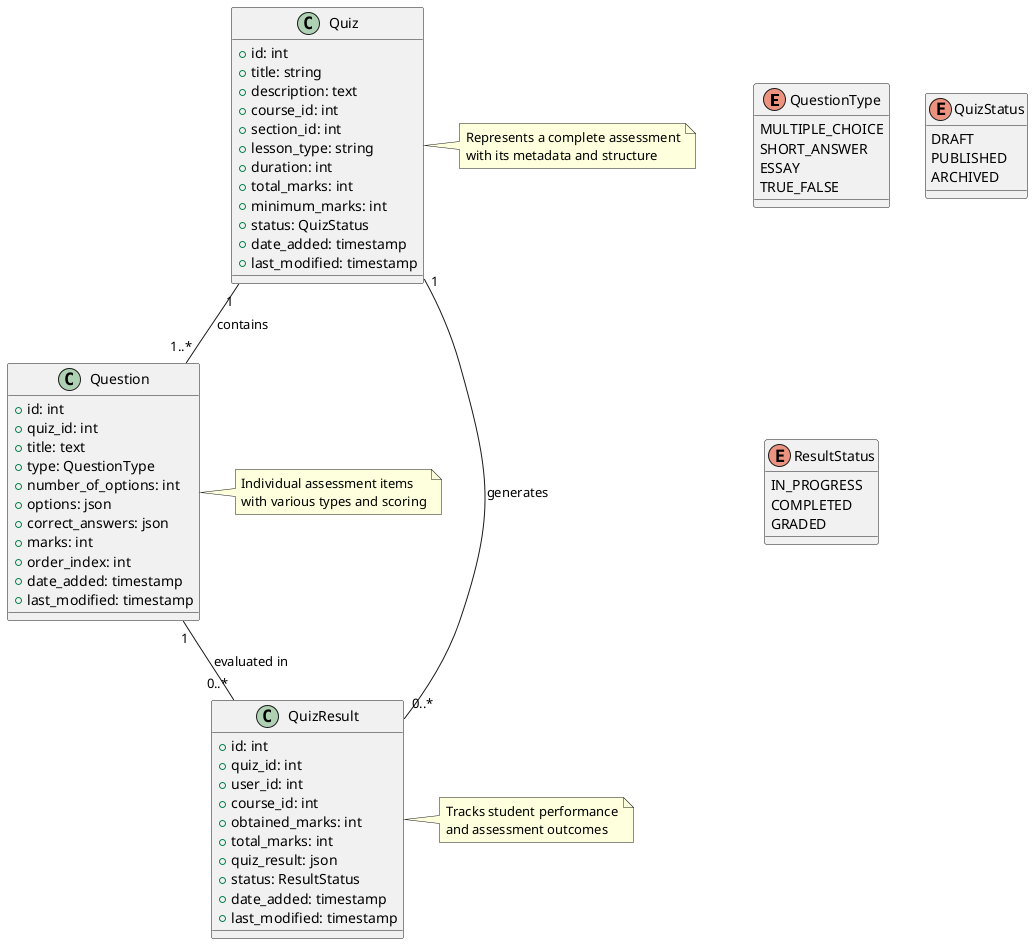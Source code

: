 @startuml Assessment System

' Enums
enum QuestionType {
    MULTIPLE_CHOICE
    SHORT_ANSWER
    ESSAY
    TRUE_FALSE
}

enum QuizStatus {
    DRAFT
    PUBLISHED
    ARCHIVED
}

enum ResultStatus {
    IN_PROGRESS
    COMPLETED
    GRADED
}

' Classes
class Quiz {
    +id: int
    +title: string
    +description: text
    +course_id: int
    +section_id: int
    +lesson_type: string
    +duration: int
    +total_marks: int
    +minimum_marks: int
    +status: QuizStatus
    +date_added: timestamp
    +last_modified: timestamp
}

class Question {
    +id: int
    +quiz_id: int
    +title: text
    +type: QuestionType
    +number_of_options: int
    +options: json
    +correct_answers: json
    +marks: int
    +order_index: int
    +date_added: timestamp
    +last_modified: timestamp
}

class QuizResult {
    +id: int
    +quiz_id: int
    +user_id: int
    +course_id: int
    +obtained_marks: int
    +total_marks: int
    +quiz_result: json
    +status: ResultStatus
    +date_added: timestamp
    +last_modified: timestamp
}

' Relationships
Quiz "1" -- "1..*" Question : contains
Quiz "1" -- "0..*" QuizResult : generates
Question "1" -- "0..*" QuizResult : evaluated in

' Notes
note right of Quiz
    Represents a complete assessment
    with its metadata and structure
end note

note right of Question
    Individual assessment items
    with various types and scoring
end note

note right of QuizResult
    Tracks student performance
    and assessment outcomes
end note

@enduml 